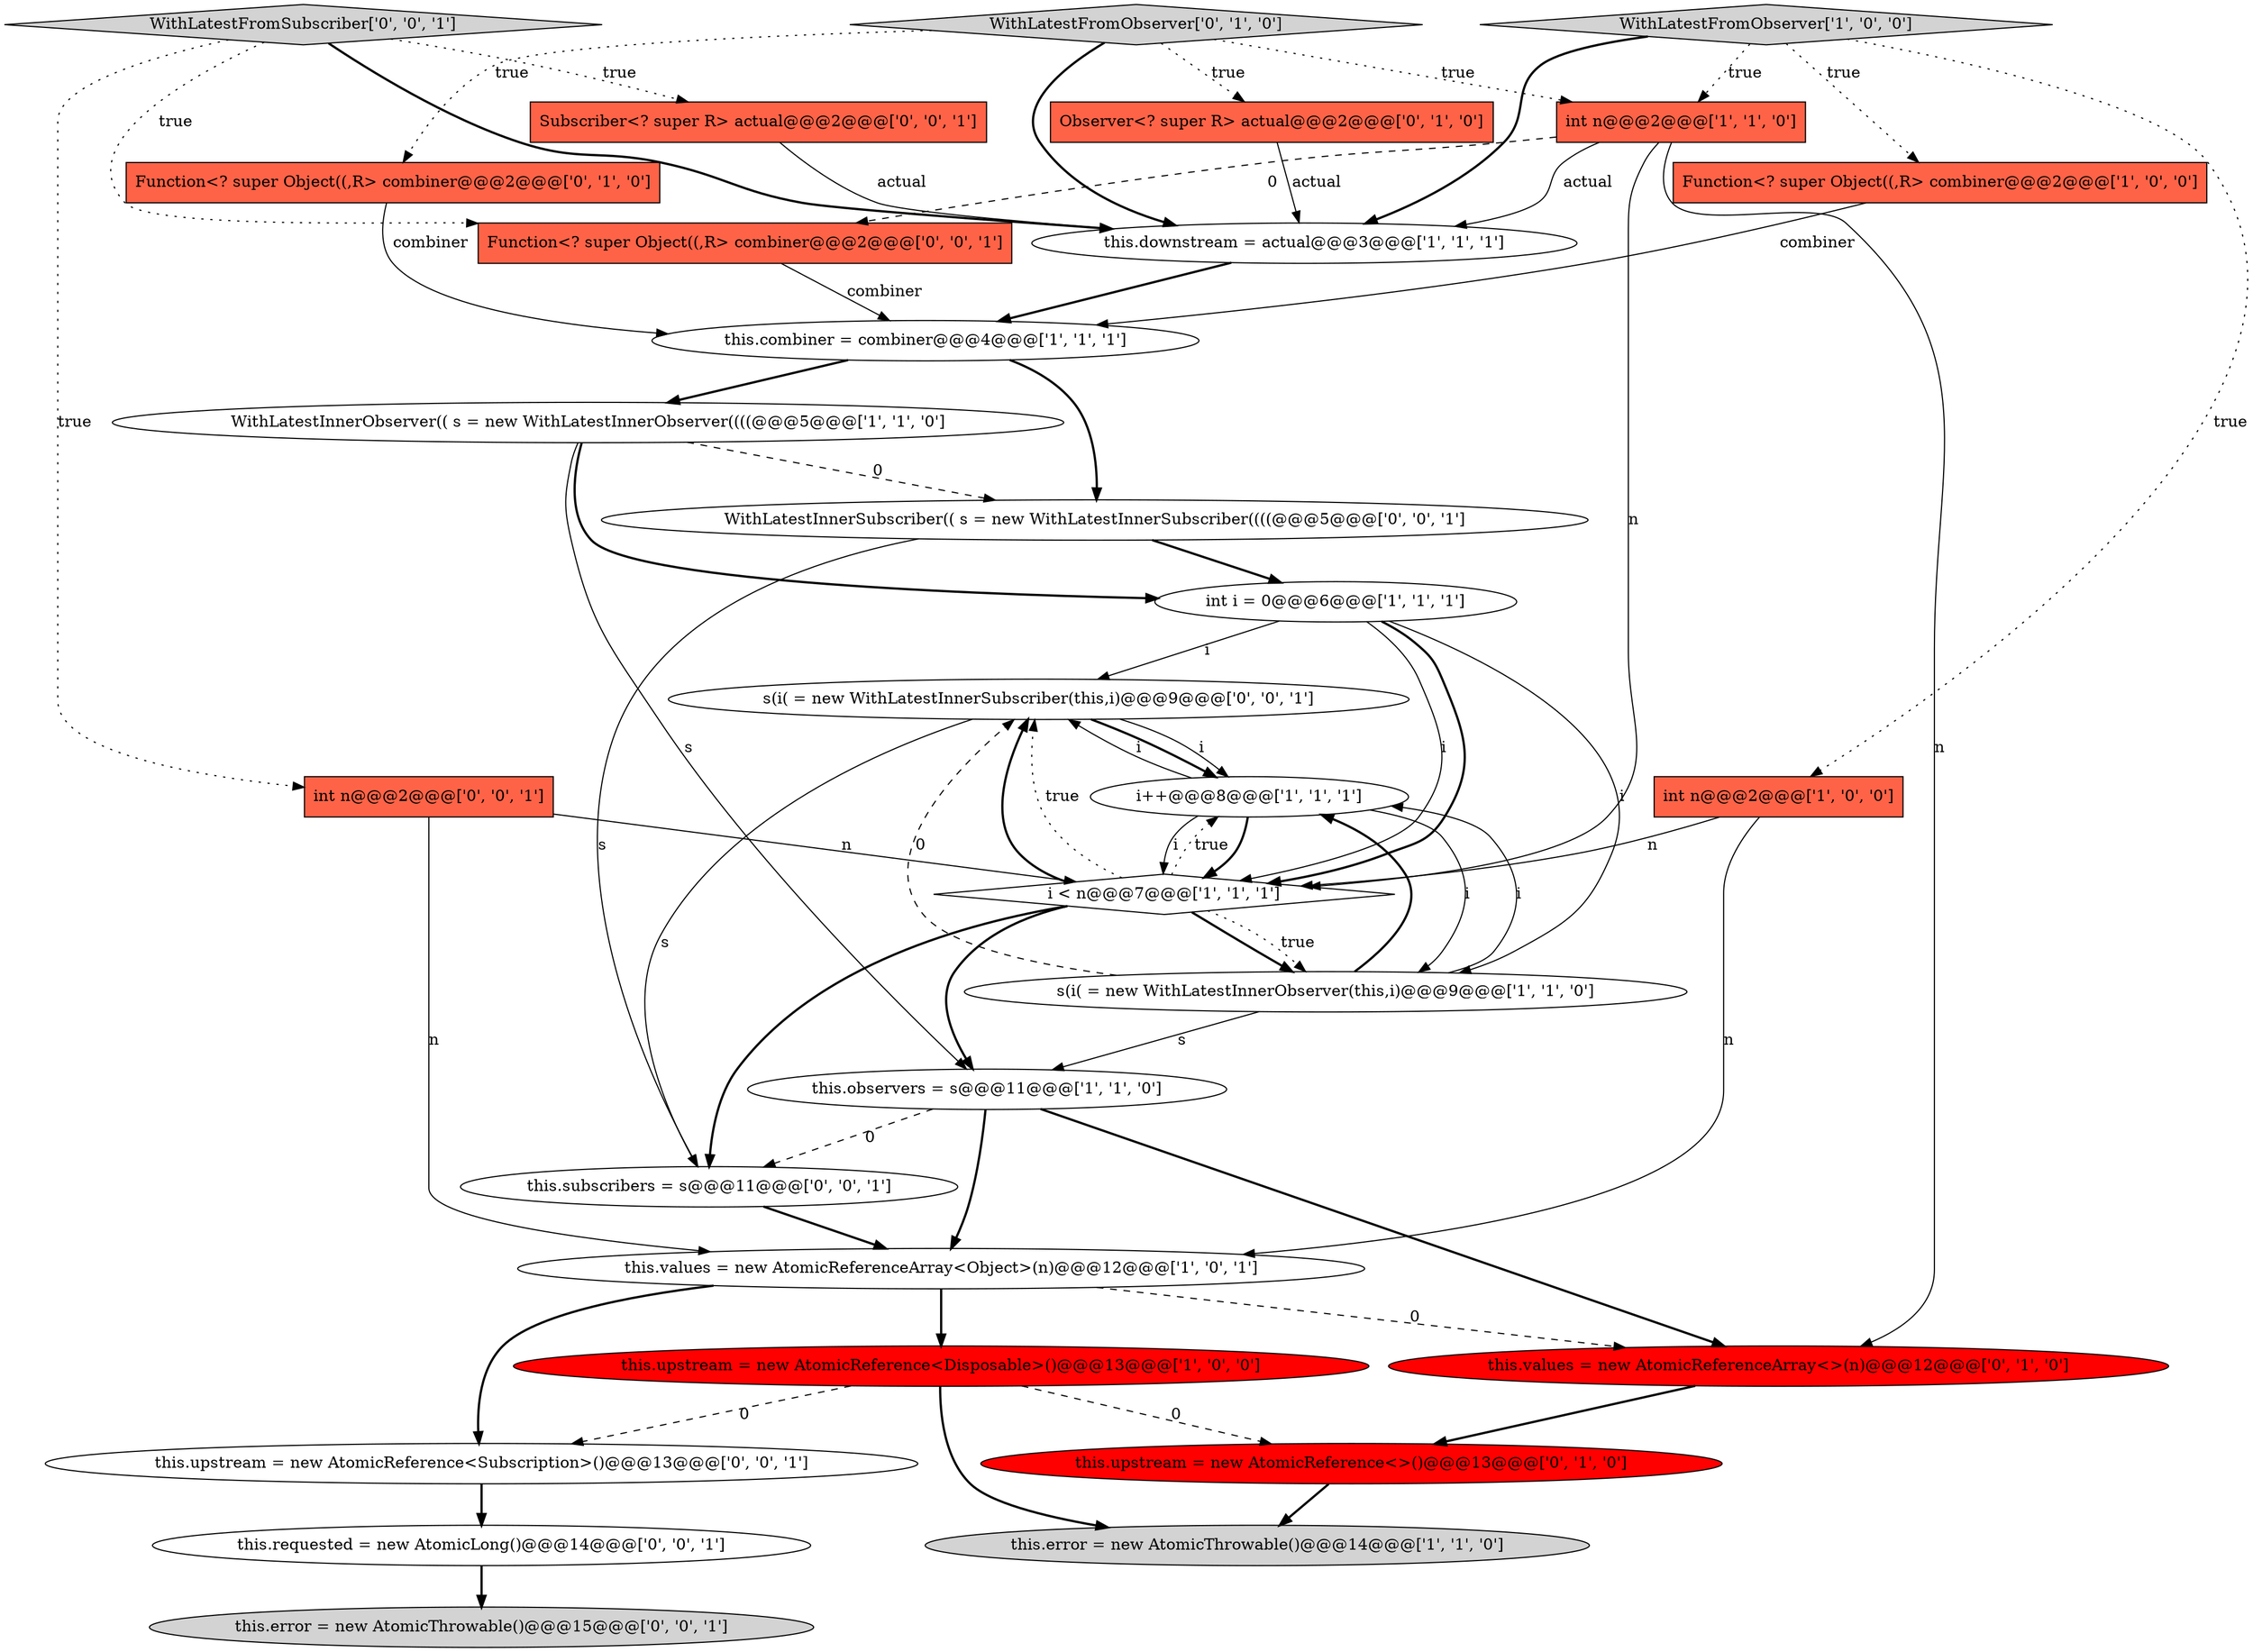 digraph {
11 [style = filled, label = "Function<? super Object((,R> combiner@@@2@@@['1', '0', '0']", fillcolor = tomato, shape = box image = "AAA0AAABBB1BBB"];
14 [style = filled, label = "this.error = new AtomicThrowable()@@@14@@@['1', '1', '0']", fillcolor = lightgray, shape = ellipse image = "AAA0AAABBB1BBB"];
15 [style = filled, label = "this.values = new AtomicReferenceArray<>(n)@@@12@@@['0', '1', '0']", fillcolor = red, shape = ellipse image = "AAA1AAABBB2BBB"];
24 [style = filled, label = "Subscriber<? super R> actual@@@2@@@['0', '0', '1']", fillcolor = tomato, shape = box image = "AAA0AAABBB3BBB"];
17 [style = filled, label = "Function<? super Object((,R> combiner@@@2@@@['0', '1', '0']", fillcolor = tomato, shape = box image = "AAA0AAABBB2BBB"];
9 [style = filled, label = "int i = 0@@@6@@@['1', '1', '1']", fillcolor = white, shape = ellipse image = "AAA0AAABBB1BBB"];
25 [style = filled, label = "s(i( = new WithLatestInnerSubscriber(this,i)@@@9@@@['0', '0', '1']", fillcolor = white, shape = ellipse image = "AAA0AAABBB3BBB"];
7 [style = filled, label = "this.combiner = combiner@@@4@@@['1', '1', '1']", fillcolor = white, shape = ellipse image = "AAA0AAABBB1BBB"];
4 [style = filled, label = "WithLatestFromObserver['1', '0', '0']", fillcolor = lightgray, shape = diamond image = "AAA0AAABBB1BBB"];
2 [style = filled, label = "this.upstream = new AtomicReference<Disposable>()@@@13@@@['1', '0', '0']", fillcolor = red, shape = ellipse image = "AAA1AAABBB1BBB"];
26 [style = filled, label = "this.upstream = new AtomicReference<Subscription>()@@@13@@@['0', '0', '1']", fillcolor = white, shape = ellipse image = "AAA0AAABBB3BBB"];
16 [style = filled, label = "this.upstream = new AtomicReference<>()@@@13@@@['0', '1', '0']", fillcolor = red, shape = ellipse image = "AAA1AAABBB2BBB"];
29 [style = filled, label = "Function<? super Object((,R> combiner@@@2@@@['0', '0', '1']", fillcolor = tomato, shape = box image = "AAA0AAABBB3BBB"];
23 [style = filled, label = "int n@@@2@@@['0', '0', '1']", fillcolor = tomato, shape = box image = "AAA0AAABBB3BBB"];
1 [style = filled, label = "i++@@@8@@@['1', '1', '1']", fillcolor = white, shape = ellipse image = "AAA0AAABBB1BBB"];
20 [style = filled, label = "this.requested = new AtomicLong()@@@14@@@['0', '0', '1']", fillcolor = white, shape = ellipse image = "AAA0AAABBB3BBB"];
22 [style = filled, label = "WithLatestFromSubscriber['0', '0', '1']", fillcolor = lightgray, shape = diamond image = "AAA0AAABBB3BBB"];
21 [style = filled, label = "this.error = new AtomicThrowable()@@@15@@@['0', '0', '1']", fillcolor = lightgray, shape = ellipse image = "AAA0AAABBB3BBB"];
8 [style = filled, label = "this.observers = s@@@11@@@['1', '1', '0']", fillcolor = white, shape = ellipse image = "AAA0AAABBB1BBB"];
3 [style = filled, label = "this.values = new AtomicReferenceArray<Object>(n)@@@12@@@['1', '0', '1']", fillcolor = white, shape = ellipse image = "AAA0AAABBB1BBB"];
0 [style = filled, label = "this.downstream = actual@@@3@@@['1', '1', '1']", fillcolor = white, shape = ellipse image = "AAA0AAABBB1BBB"];
13 [style = filled, label = "int n@@@2@@@['1', '1', '0']", fillcolor = tomato, shape = box image = "AAA0AAABBB1BBB"];
27 [style = filled, label = "this.subscribers = s@@@11@@@['0', '0', '1']", fillcolor = white, shape = ellipse image = "AAA0AAABBB3BBB"];
6 [style = filled, label = "int n@@@2@@@['1', '0', '0']", fillcolor = tomato, shape = box image = "AAA0AAABBB1BBB"];
28 [style = filled, label = "WithLatestInnerSubscriber(( s = new WithLatestInnerSubscriber((((@@@5@@@['0', '0', '1']", fillcolor = white, shape = ellipse image = "AAA0AAABBB3BBB"];
5 [style = filled, label = "i < n@@@7@@@['1', '1', '1']", fillcolor = white, shape = diamond image = "AAA0AAABBB1BBB"];
10 [style = filled, label = "s(i( = new WithLatestInnerObserver(this,i)@@@9@@@['1', '1', '0']", fillcolor = white, shape = ellipse image = "AAA0AAABBB1BBB"];
12 [style = filled, label = "WithLatestInnerObserver(( s = new WithLatestInnerObserver((((@@@5@@@['1', '1', '0']", fillcolor = white, shape = ellipse image = "AAA0AAABBB1BBB"];
18 [style = filled, label = "WithLatestFromObserver['0', '1', '0']", fillcolor = lightgray, shape = diamond image = "AAA0AAABBB2BBB"];
19 [style = filled, label = "Observer<? super R> actual@@@2@@@['0', '1', '0']", fillcolor = tomato, shape = box image = "AAA0AAABBB2BBB"];
1->5 [style = bold, label=""];
4->6 [style = dotted, label="true"];
6->5 [style = solid, label="n"];
5->10 [style = bold, label=""];
5->8 [style = bold, label=""];
22->29 [style = dotted, label="true"];
25->1 [style = bold, label=""];
8->15 [style = bold, label=""];
22->23 [style = dotted, label="true"];
7->12 [style = bold, label=""];
25->1 [style = solid, label="i"];
9->5 [style = solid, label="i"];
5->10 [style = dotted, label="true"];
13->29 [style = dashed, label="0"];
11->7 [style = solid, label="combiner"];
5->1 [style = dotted, label="true"];
1->5 [style = solid, label="i"];
10->8 [style = solid, label="s"];
8->3 [style = bold, label=""];
27->3 [style = bold, label=""];
18->19 [style = dotted, label="true"];
6->3 [style = solid, label="n"];
3->26 [style = bold, label=""];
19->0 [style = solid, label="actual"];
17->7 [style = solid, label="combiner"];
28->9 [style = bold, label=""];
4->11 [style = dotted, label="true"];
13->0 [style = solid, label="actual"];
10->1 [style = solid, label="i"];
18->13 [style = dotted, label="true"];
28->27 [style = solid, label="s"];
22->24 [style = dotted, label="true"];
12->9 [style = bold, label=""];
15->16 [style = bold, label=""];
9->25 [style = solid, label="i"];
9->10 [style = solid, label="i"];
5->25 [style = bold, label=""];
4->0 [style = bold, label=""];
0->7 [style = bold, label=""];
20->21 [style = bold, label=""];
4->13 [style = dotted, label="true"];
24->0 [style = solid, label="actual"];
29->7 [style = solid, label="combiner"];
22->0 [style = bold, label=""];
3->2 [style = bold, label=""];
7->28 [style = bold, label=""];
5->25 [style = dotted, label="true"];
12->28 [style = dashed, label="0"];
2->16 [style = dashed, label="0"];
13->5 [style = solid, label="n"];
2->14 [style = bold, label=""];
1->10 [style = solid, label="i"];
23->5 [style = solid, label="n"];
13->15 [style = solid, label="n"];
9->5 [style = bold, label=""];
3->15 [style = dashed, label="0"];
16->14 [style = bold, label=""];
8->27 [style = dashed, label="0"];
18->17 [style = dotted, label="true"];
23->3 [style = solid, label="n"];
1->25 [style = solid, label="i"];
5->27 [style = bold, label=""];
2->26 [style = dashed, label="0"];
10->1 [style = bold, label=""];
18->0 [style = bold, label=""];
10->25 [style = dashed, label="0"];
26->20 [style = bold, label=""];
25->27 [style = solid, label="s"];
12->8 [style = solid, label="s"];
}
